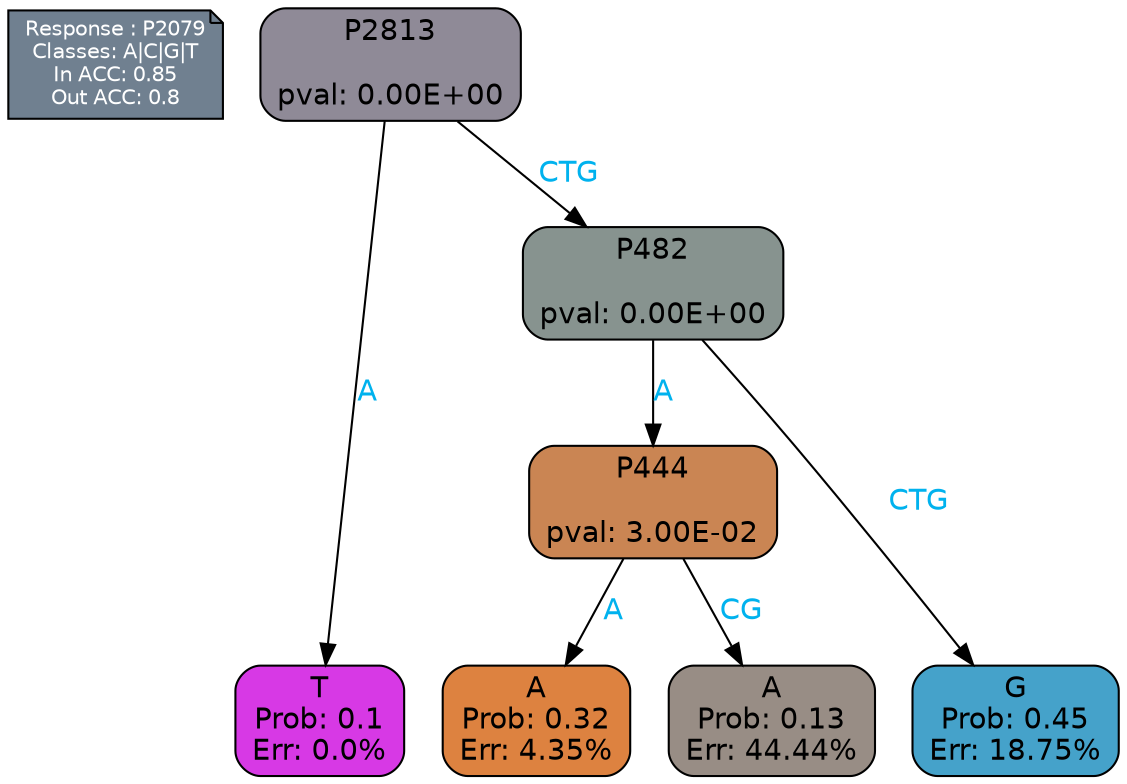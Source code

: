 digraph Tree {
node [shape=box, style="filled, rounded", color="black", fontname=helvetica] ;
graph [ranksep=equally, splines=polylines, bgcolor=transparent, dpi=600] ;
edge [fontname=helvetica] ;
LEGEND [label="Response : P2079
Classes: A|C|G|T
In ACC: 0.85
Out ACC: 0.8
",shape=note,align=left,style=filled,fillcolor="slategray",fontcolor="white",fontsize=10];1 [label="P2813

pval: 0.00E+00", fillcolor="#8f8a97"] ;
2 [label="T
Prob: 0.1
Err: 0.0%", fillcolor="#d739e5"] ;
3 [label="P482

pval: 0.00E+00", fillcolor="#87938f"] ;
4 [label="P444

pval: 3.00E-02", fillcolor="#ca8553"] ;
5 [label="A
Prob: 0.32
Err: 4.35%", fillcolor="#dd8240"] ;
6 [label="A
Prob: 0.13
Err: 44.44%", fillcolor="#988d85"] ;
7 [label="G
Prob: 0.45
Err: 18.75%", fillcolor="#45a2ca"] ;
1 -> 2 [label="A",fontcolor=deepskyblue2] ;
1 -> 3 [label="CTG",fontcolor=deepskyblue2] ;
3 -> 4 [label="A",fontcolor=deepskyblue2] ;
3 -> 7 [label="CTG",fontcolor=deepskyblue2] ;
4 -> 5 [label="A",fontcolor=deepskyblue2] ;
4 -> 6 [label="CG",fontcolor=deepskyblue2] ;
{rank = same; 2;5;6;7;}{rank = same; LEGEND;1;}}